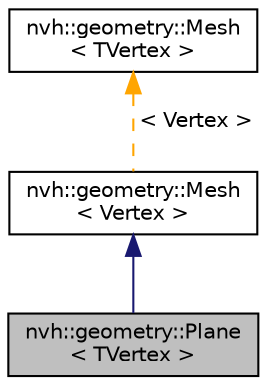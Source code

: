 digraph "nvh::geometry::Plane&lt; TVertex &gt;"
{
 // LATEX_PDF_SIZE
  edge [fontname="Helvetica",fontsize="10",labelfontname="Helvetica",labelfontsize="10"];
  node [fontname="Helvetica",fontsize="10",shape=record];
  Node1 [label="nvh::geometry::Plane\l\< TVertex \>",height=0.2,width=0.4,color="black", fillcolor="grey75", style="filled", fontcolor="black",tooltip=" "];
  Node2 -> Node1 [dir="back",color="midnightblue",fontsize="10",style="solid",fontname="Helvetica"];
  Node2 [label="nvh::geometry::Mesh\l\< Vertex \>",height=0.2,width=0.4,color="black", fillcolor="white", style="filled",URL="$classnvh_1_1geometry_1_1_mesh.html",tooltip=" "];
  Node3 -> Node2 [dir="back",color="orange",fontsize="10",style="dashed",label=" \< Vertex \>" ,fontname="Helvetica"];
  Node3 [label="nvh::geometry::Mesh\l\< TVertex \>",height=0.2,width=0.4,color="black", fillcolor="white", style="filled",URL="$classnvh_1_1geometry_1_1_mesh.html",tooltip=" "];
}

